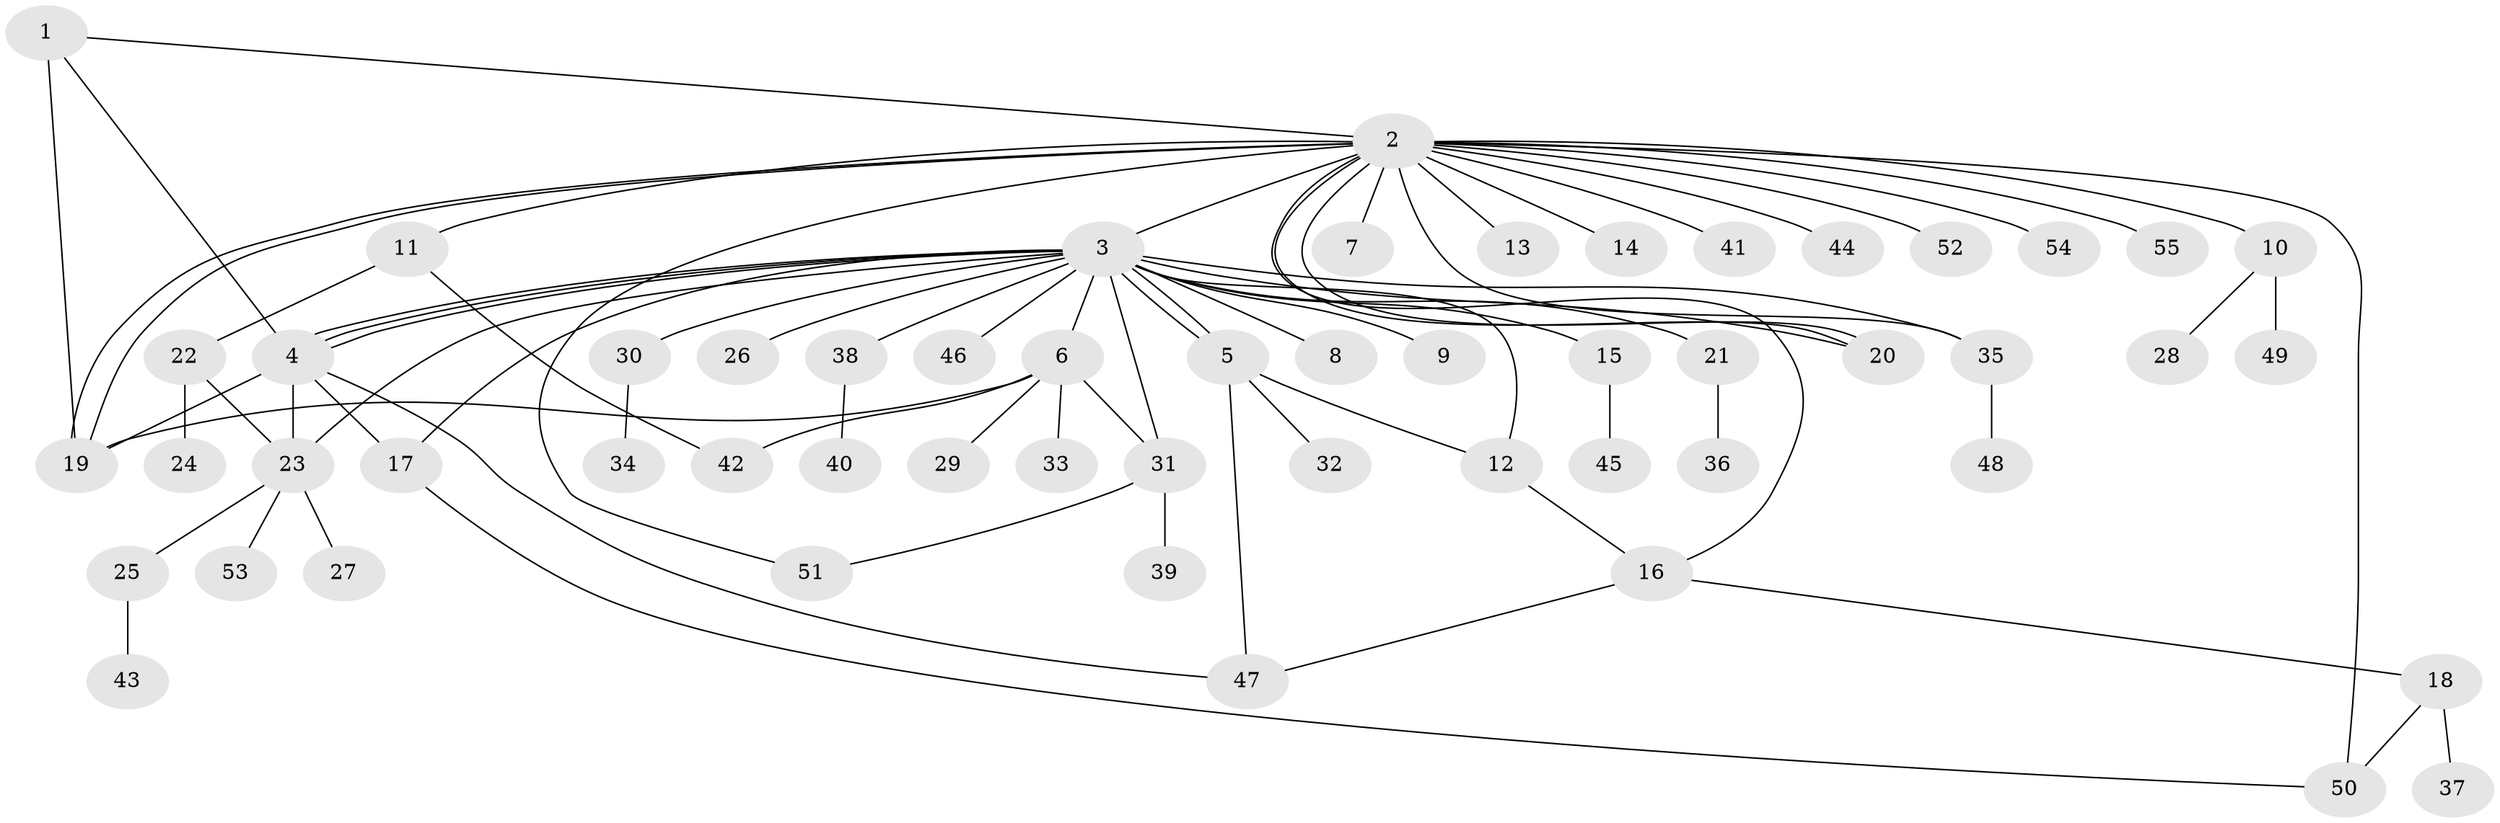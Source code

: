 // coarse degree distribution, {3: 0.10526315789473684, 17: 0.02631578947368421, 20: 0.02631578947368421, 10: 0.02631578947368421, 5: 0.02631578947368421, 1: 0.5789473684210527, 2: 0.13157894736842105, 4: 0.07894736842105263}
// Generated by graph-tools (version 1.1) at 2025/41/03/06/25 10:41:45]
// undirected, 55 vertices, 77 edges
graph export_dot {
graph [start="1"]
  node [color=gray90,style=filled];
  1;
  2;
  3;
  4;
  5;
  6;
  7;
  8;
  9;
  10;
  11;
  12;
  13;
  14;
  15;
  16;
  17;
  18;
  19;
  20;
  21;
  22;
  23;
  24;
  25;
  26;
  27;
  28;
  29;
  30;
  31;
  32;
  33;
  34;
  35;
  36;
  37;
  38;
  39;
  40;
  41;
  42;
  43;
  44;
  45;
  46;
  47;
  48;
  49;
  50;
  51;
  52;
  53;
  54;
  55;
  1 -- 2;
  1 -- 4;
  1 -- 19;
  2 -- 3;
  2 -- 7;
  2 -- 10;
  2 -- 11;
  2 -- 13;
  2 -- 14;
  2 -- 16;
  2 -- 19;
  2 -- 19;
  2 -- 20;
  2 -- 20;
  2 -- 35;
  2 -- 41;
  2 -- 44;
  2 -- 50;
  2 -- 51;
  2 -- 52;
  2 -- 54;
  2 -- 55;
  3 -- 4;
  3 -- 4;
  3 -- 4;
  3 -- 5;
  3 -- 5;
  3 -- 6;
  3 -- 8;
  3 -- 9;
  3 -- 12;
  3 -- 15;
  3 -- 17;
  3 -- 20;
  3 -- 21;
  3 -- 23;
  3 -- 26;
  3 -- 30;
  3 -- 31;
  3 -- 35;
  3 -- 38;
  3 -- 46;
  4 -- 17;
  4 -- 19;
  4 -- 23;
  4 -- 47;
  5 -- 12;
  5 -- 32;
  5 -- 47;
  6 -- 19;
  6 -- 29;
  6 -- 31;
  6 -- 33;
  6 -- 42;
  10 -- 28;
  10 -- 49;
  11 -- 22;
  11 -- 42;
  12 -- 16;
  15 -- 45;
  16 -- 18;
  16 -- 47;
  17 -- 50;
  18 -- 37;
  18 -- 50;
  21 -- 36;
  22 -- 23;
  22 -- 24;
  23 -- 25;
  23 -- 27;
  23 -- 53;
  25 -- 43;
  30 -- 34;
  31 -- 39;
  31 -- 51;
  35 -- 48;
  38 -- 40;
}
